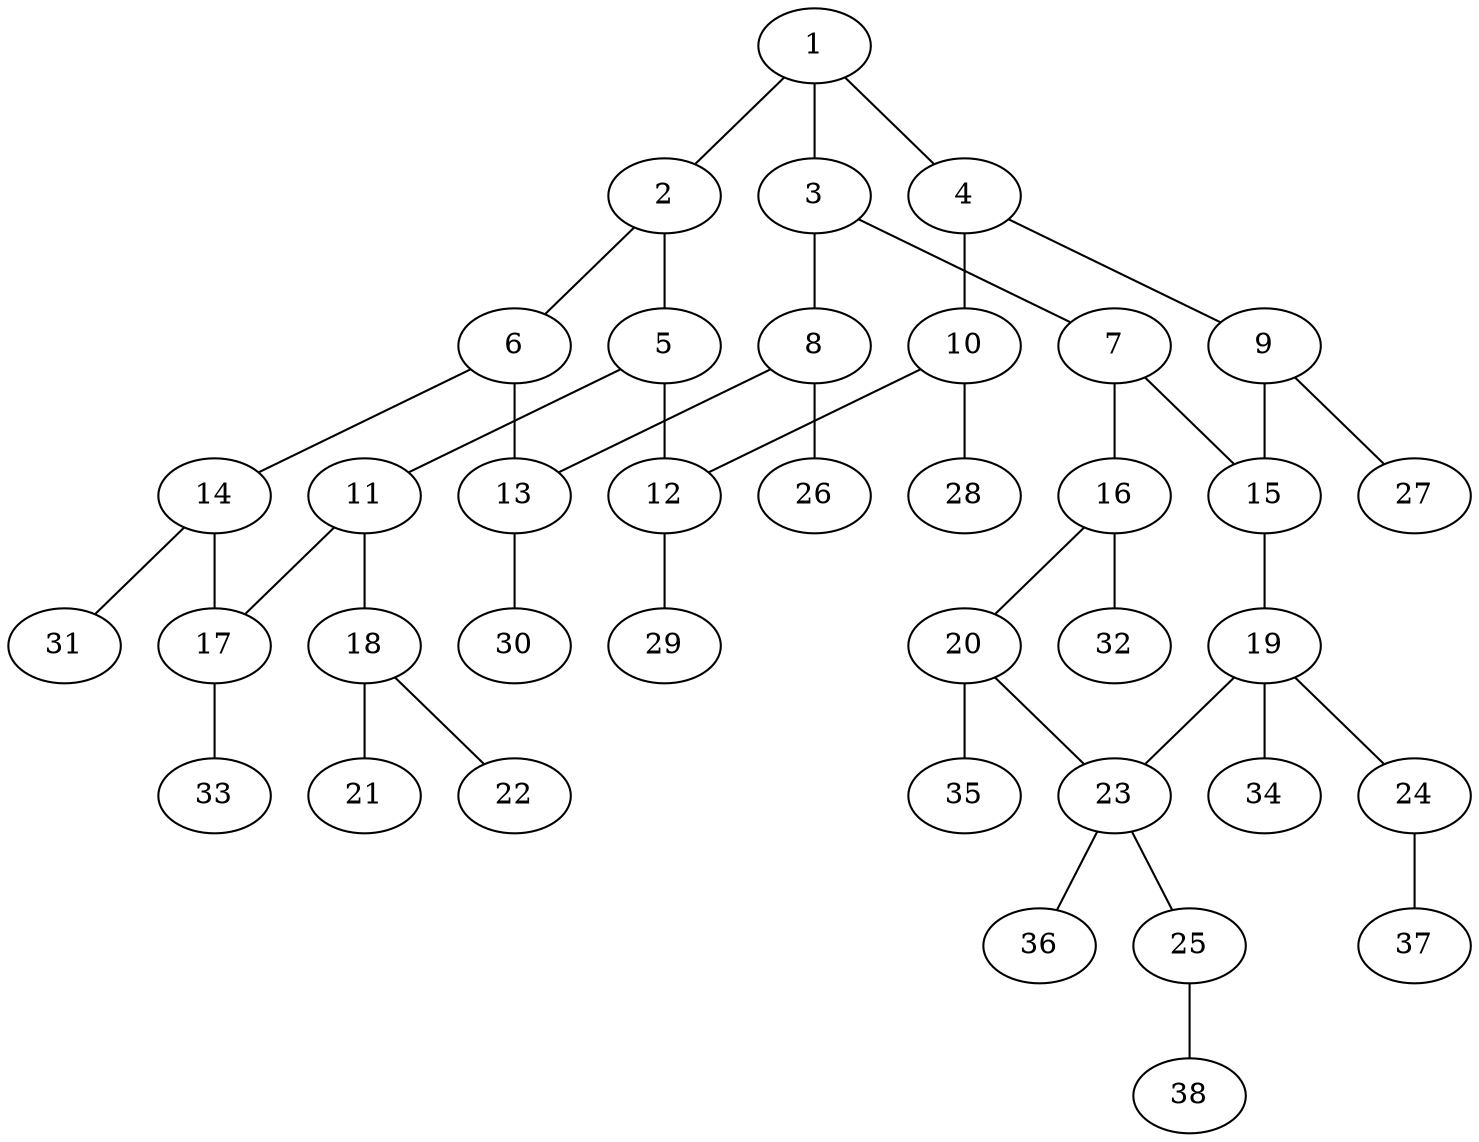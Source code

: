 graph molecule_412 {
	1	 [chem=C];
	2	 [chem=C];
	1 -- 2	 [valence=1];
	3	 [chem=C];
	1 -- 3	 [valence=2];
	4	 [chem=C];
	1 -- 4	 [valence=1];
	5	 [chem=C];
	2 -- 5	 [valence=1];
	6	 [chem=C];
	2 -- 6	 [valence=2];
	7	 [chem=C];
	3 -- 7	 [valence=1];
	8	 [chem=C];
	3 -- 8	 [valence=1];
	9	 [chem=C];
	4 -- 9	 [valence=2];
	10	 [chem=C];
	4 -- 10	 [valence=1];
	11	 [chem=C];
	5 -- 11	 [valence=2];
	12	 [chem=C];
	5 -- 12	 [valence=1];
	13	 [chem=C];
	6 -- 13	 [valence=1];
	14	 [chem=C];
	6 -- 14	 [valence=1];
	15	 [chem=C];
	7 -- 15	 [valence=2];
	16	 [chem=C];
	7 -- 16	 [valence=1];
	8 -- 13	 [valence=2];
	26	 [chem=H];
	8 -- 26	 [valence=1];
	9 -- 15	 [valence=1];
	27	 [chem=H];
	9 -- 27	 [valence=1];
	10 -- 12	 [valence=2];
	28	 [chem=H];
	10 -- 28	 [valence=1];
	17	 [chem=C];
	11 -- 17	 [valence=1];
	18	 [chem=N];
	11 -- 18	 [valence=1];
	29	 [chem=H];
	12 -- 29	 [valence=1];
	30	 [chem=H];
	13 -- 30	 [valence=1];
	14 -- 17	 [valence=2];
	31	 [chem=H];
	14 -- 31	 [valence=1];
	19	 [chem=C];
	15 -- 19	 [valence=1];
	20	 [chem=C];
	16 -- 20	 [valence=2];
	32	 [chem=H];
	16 -- 32	 [valence=1];
	33	 [chem=H];
	17 -- 33	 [valence=1];
	21	 [chem=O];
	18 -- 21	 [valence=2];
	22	 [chem=O];
	18 -- 22	 [valence=1];
	23	 [chem=C];
	19 -- 23	 [valence=1];
	24	 [chem=O];
	19 -- 24	 [valence=1];
	34	 [chem=H];
	19 -- 34	 [valence=1];
	20 -- 23	 [valence=1];
	35	 [chem=H];
	20 -- 35	 [valence=1];
	25	 [chem=O];
	23 -- 25	 [valence=1];
	36	 [chem=H];
	23 -- 36	 [valence=1];
	37	 [chem=H];
	24 -- 37	 [valence=1];
	38	 [chem=H];
	25 -- 38	 [valence=1];
}
